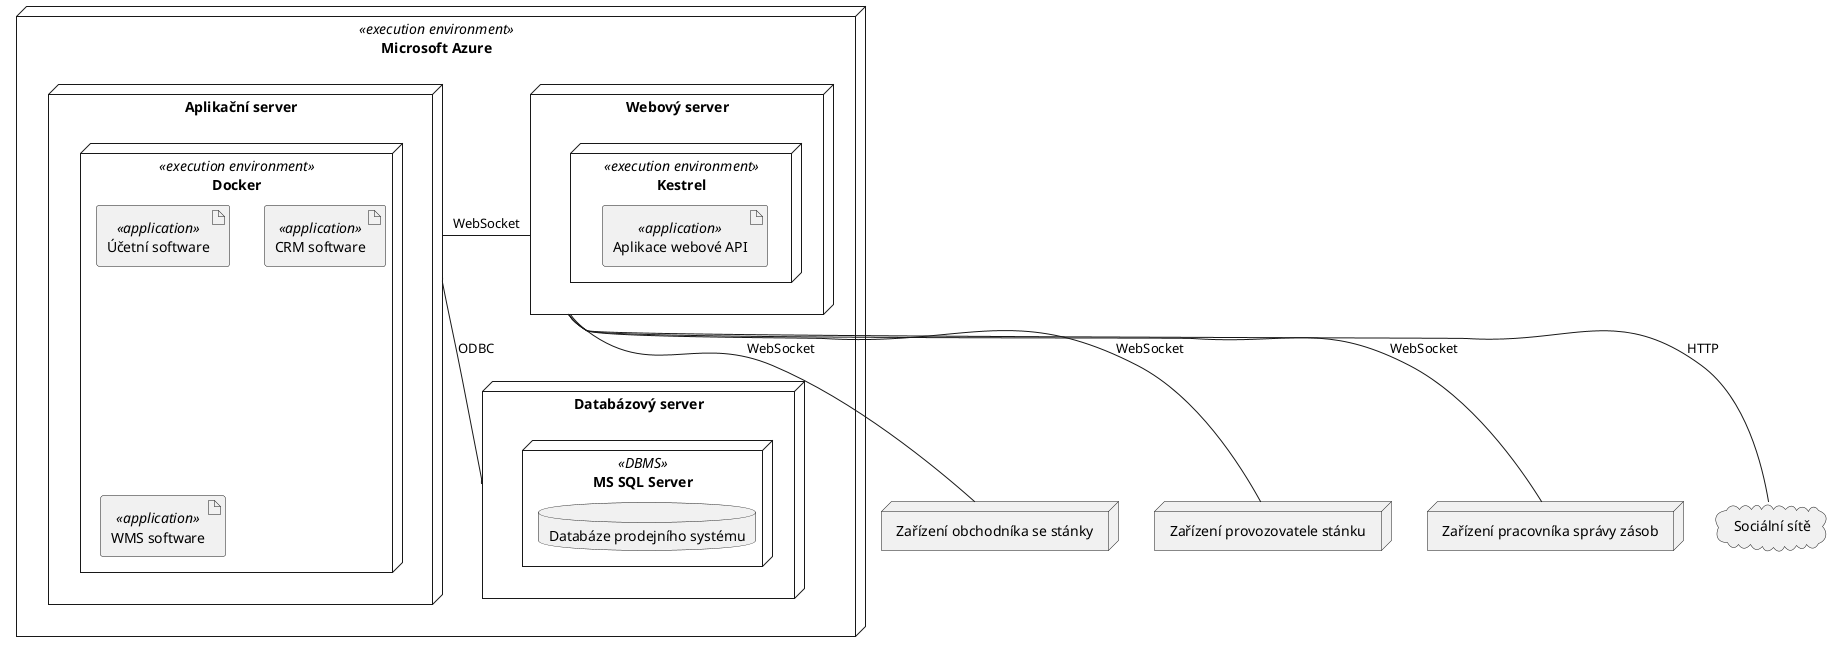 @startuml

node "Zařízení obchodníka se stánky" as StandsOwnerDevice

node "Zařízení provozovatele stánku" as StandManagerDevice

node "Zařízení pracovníka správy zásob" as WarehouseWorkerDevice

cloud "Sociální sítě" as SocialNetwork

node "Microsoft Azure" as azure <<execution environment>> {

    node "Webový server" as WebServer {

        node Kestrel <<execution environment>> {

            artifact "Aplikace webové API" <<application>>

        }

    }

    node "Aplikační server" as AplicationServer {

        node Docker <<execution environment>> {

            artifact "Účetní software" <<application>>

            artifact "CRM software" <<application>>

            artifact "WMS software" <<application>>

        }

    }

    node "Databázový server" as DbServer {

        node "MS SQL Server" <<DBMS>> {

            database "Databáze prodejního systému"

        }

    }

}

WebServer -down- SocialNetwork : HTTP

WebServer -down- StandsOwnerDevice  : WebSocket

WebServer -down- StandManagerDevice  : WebSocket

WebServer -down- WarehouseWorkerDevice : WebSocket

AplicationServer -right- WebServer : WebSocket

AplicationServer -- DbServer : ODBC


@enduml
